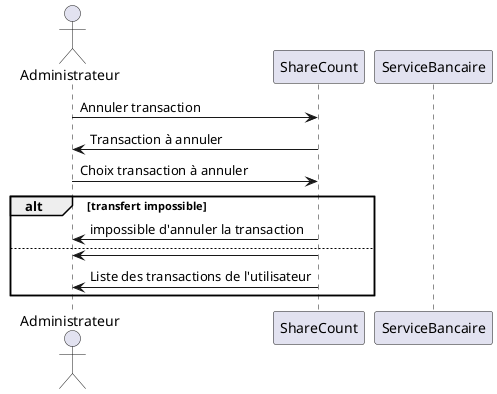 @startuml
actor Administrateur as a
participant ShareCount as sc
participant ServiceBancaire as sb

a 	-> 	sc : Annuler transaction
a 	<- 	sc : Transaction à annuler
a 	-> 	sc : Choix transaction à annuler
alt transfert impossible
a 	<- 	sc : impossible d'annuler la transaction
else
a 	<- 	sc : 
a 	<- 	sc : Liste des transactions de l'utilisateur
end
@enduml